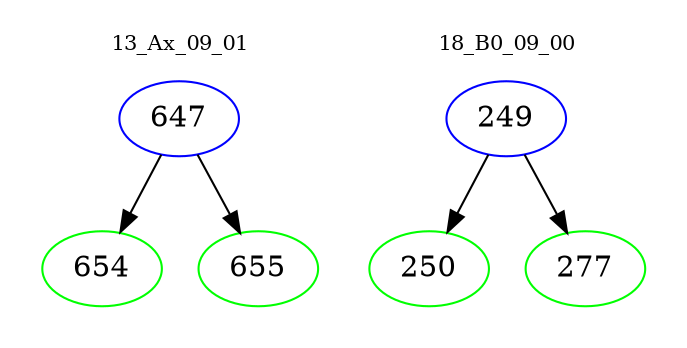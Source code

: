 digraph{
subgraph cluster_0 {
color = white
label = "13_Ax_09_01";
fontsize=10;
T0_647 [label="647", color="blue"]
T0_647 -> T0_654 [color="black"]
T0_654 [label="654", color="green"]
T0_647 -> T0_655 [color="black"]
T0_655 [label="655", color="green"]
}
subgraph cluster_1 {
color = white
label = "18_B0_09_00";
fontsize=10;
T1_249 [label="249", color="blue"]
T1_249 -> T1_250 [color="black"]
T1_250 [label="250", color="green"]
T1_249 -> T1_277 [color="black"]
T1_277 [label="277", color="green"]
}
}
